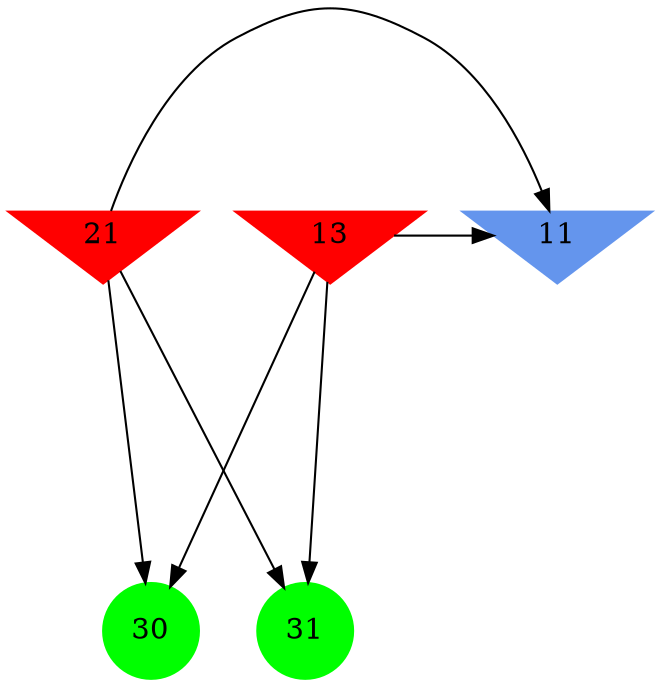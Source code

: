 digraph brain {
	ranksep=2.0;
	11 [shape=invtriangle,style=filled,color=cornflowerblue];
	13 [shape=invtriangle,style=filled,color=red];
	21 [shape=invtriangle,style=filled,color=red];
	30 [shape=circle,style=filled,color=green];
	31 [shape=circle,style=filled,color=green];
	21	->	11;
	21	->	31;
	21	->	30;
	13	->	11;
	13	->	31;
	13	->	30;
	{ rank=same; 11; 13; 21; }
	{ rank=same; }
	{ rank=same; 30; 31; }
}
